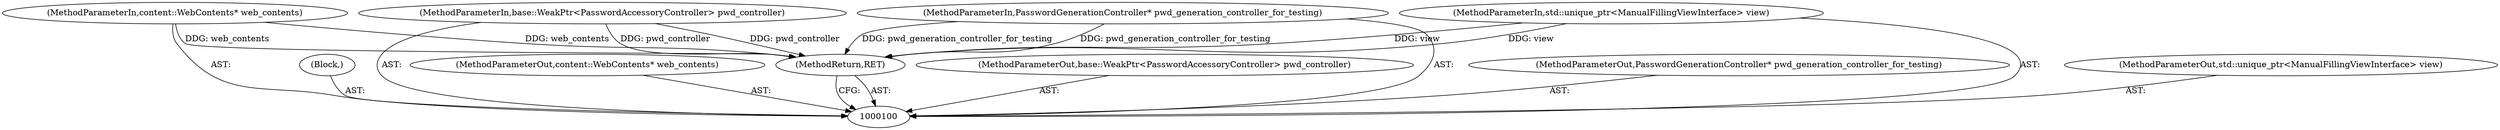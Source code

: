 digraph "0_Chrome_961d0cda4cfc3bcf04aa48ccc32772d63af12d9b_2" {
"1000106" [label="(MethodReturn,RET)"];
"1000105" [label="(Block,)"];
"1000101" [label="(MethodParameterIn,content::WebContents* web_contents)"];
"1000114" [label="(MethodParameterOut,content::WebContents* web_contents)"];
"1000102" [label="(MethodParameterIn,base::WeakPtr<PasswordAccessoryController> pwd_controller)"];
"1000115" [label="(MethodParameterOut,base::WeakPtr<PasswordAccessoryController> pwd_controller)"];
"1000103" [label="(MethodParameterIn,PasswordGenerationController* pwd_generation_controller_for_testing)"];
"1000116" [label="(MethodParameterOut,PasswordGenerationController* pwd_generation_controller_for_testing)"];
"1000104" [label="(MethodParameterIn,std::unique_ptr<ManualFillingViewInterface> view)"];
"1000117" [label="(MethodParameterOut,std::unique_ptr<ManualFillingViewInterface> view)"];
"1000106" -> "1000100"  [label="AST: "];
"1000106" -> "1000100"  [label="CFG: "];
"1000104" -> "1000106"  [label="DDG: view"];
"1000103" -> "1000106"  [label="DDG: pwd_generation_controller_for_testing"];
"1000102" -> "1000106"  [label="DDG: pwd_controller"];
"1000101" -> "1000106"  [label="DDG: web_contents"];
"1000105" -> "1000100"  [label="AST: "];
"1000101" -> "1000100"  [label="AST: "];
"1000101" -> "1000106"  [label="DDG: web_contents"];
"1000114" -> "1000100"  [label="AST: "];
"1000102" -> "1000100"  [label="AST: "];
"1000102" -> "1000106"  [label="DDG: pwd_controller"];
"1000115" -> "1000100"  [label="AST: "];
"1000103" -> "1000100"  [label="AST: "];
"1000103" -> "1000106"  [label="DDG: pwd_generation_controller_for_testing"];
"1000116" -> "1000100"  [label="AST: "];
"1000104" -> "1000100"  [label="AST: "];
"1000104" -> "1000106"  [label="DDG: view"];
"1000117" -> "1000100"  [label="AST: "];
}
